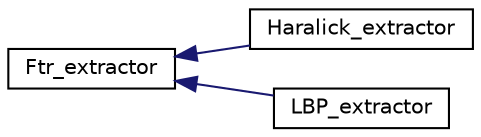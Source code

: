 digraph "Graphical Class Hierarchy"
{
  edge [fontname="Helvetica",fontsize="10",labelfontname="Helvetica",labelfontsize="10"];
  node [fontname="Helvetica",fontsize="10",shape=record];
  rankdir="LR";
  Node1 [label="Ftr_extractor",height=0.2,width=0.4,color="black", fillcolor="white", style="filled",URL="$class_ftr__extractor.html"];
  Node1 -> Node2 [dir="back",color="midnightblue",fontsize="10",style="solid",fontname="Helvetica"];
  Node2 [label="Haralick_extractor",height=0.2,width=0.4,color="black", fillcolor="white", style="filled",URL="$class_haralick__extractor.html"];
  Node1 -> Node3 [dir="back",color="midnightblue",fontsize="10",style="solid",fontname="Helvetica"];
  Node3 [label="LBP_extractor",height=0.2,width=0.4,color="black", fillcolor="white", style="filled",URL="$class_l_b_p__extractor.html"];
}

